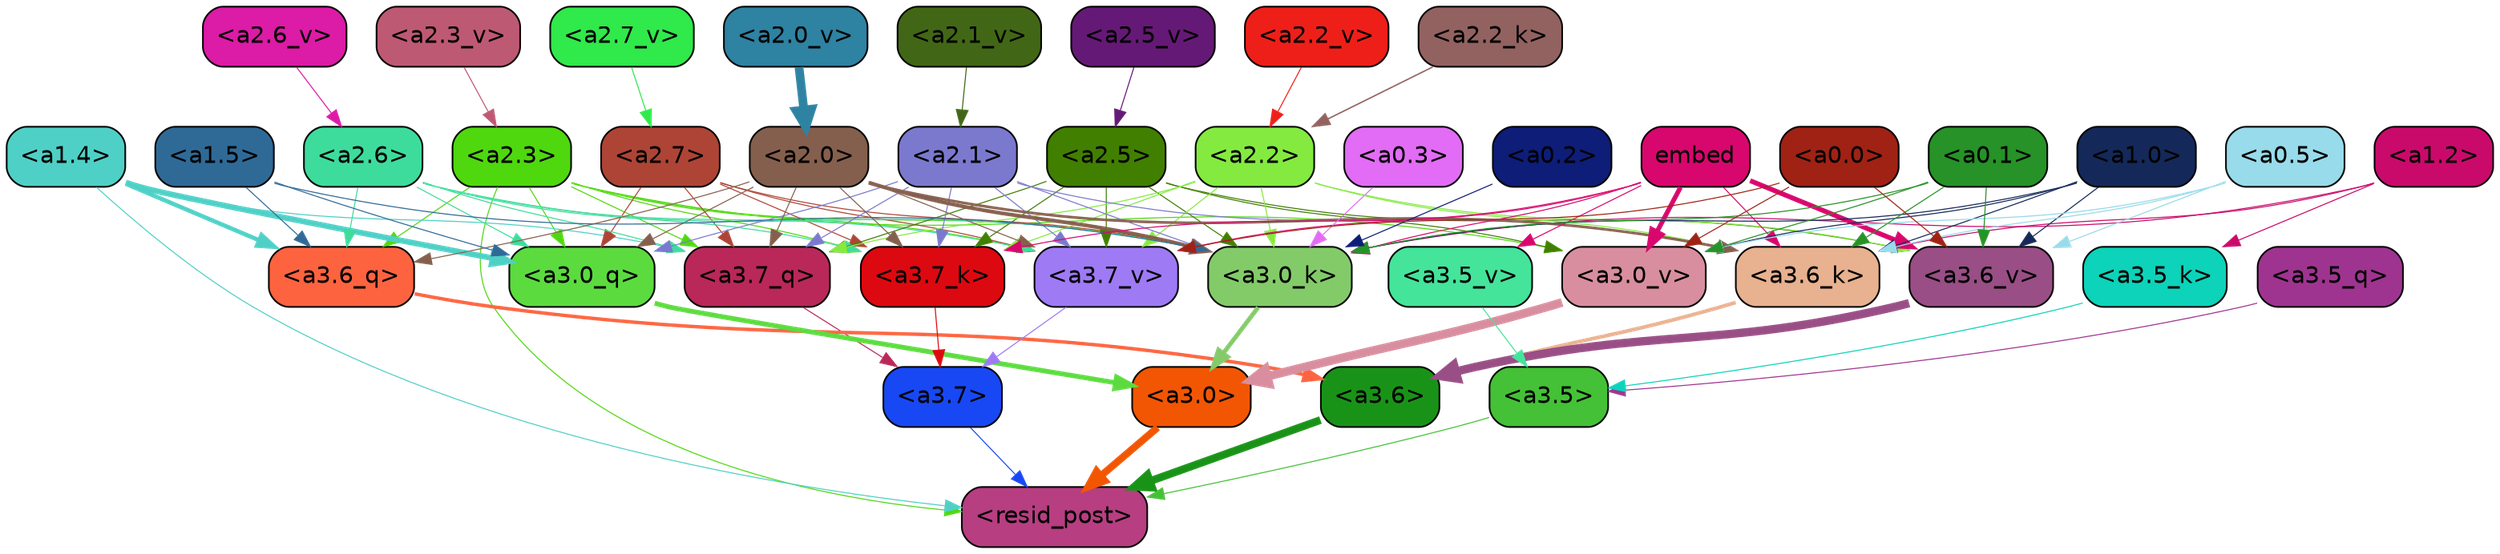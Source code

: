 strict digraph "" {
	graph [bgcolor=transparent,
		layout=dot,
		overlap=false,
		splines=true
	];
	"<a3.7>"	[color=black,
		fillcolor="#1748f3",
		fontname=Helvetica,
		shape=box,
		style="filled, rounded"];
	"<resid_post>"	[color=black,
		fillcolor="#b73e81",
		fontname=Helvetica,
		shape=box,
		style="filled, rounded"];
	"<a3.7>" -> "<resid_post>"	[color="#1748f3",
		penwidth=0.6];
	"<a3.6>"	[color=black,
		fillcolor="#199317",
		fontname=Helvetica,
		shape=box,
		style="filled, rounded"];
	"<a3.6>" -> "<resid_post>"	[color="#199317",
		penwidth=4.648244500160217];
	"<a3.5>"	[color=black,
		fillcolor="#44c136",
		fontname=Helvetica,
		shape=box,
		style="filled, rounded"];
	"<a3.5>" -> "<resid_post>"	[color="#44c136",
		penwidth=0.6];
	"<a3.0>"	[color=black,
		fillcolor="#f25603",
		fontname=Helvetica,
		shape=box,
		style="filled, rounded"];
	"<a3.0>" -> "<resid_post>"	[color="#f25603",
		penwidth=4.3288813829422];
	"<a2.3>"	[color=black,
		fillcolor="#4fd80e",
		fontname=Helvetica,
		shape=box,
		style="filled, rounded"];
	"<a2.3>" -> "<resid_post>"	[color="#4fd80e",
		penwidth=0.6];
	"<a3.7_q>"	[color=black,
		fillcolor="#b92858",
		fontname=Helvetica,
		shape=box,
		style="filled, rounded"];
	"<a2.3>" -> "<a3.7_q>"	[color="#4fd80e",
		penwidth=0.6];
	"<a3.6_q>"	[color=black,
		fillcolor="#fd633f",
		fontname=Helvetica,
		shape=box,
		style="filled, rounded"];
	"<a2.3>" -> "<a3.6_q>"	[color="#4fd80e",
		penwidth=0.6];
	"<a3.0_q>"	[color=black,
		fillcolor="#5cdb3f",
		fontname=Helvetica,
		shape=box,
		style="filled, rounded"];
	"<a2.3>" -> "<a3.0_q>"	[color="#4fd80e",
		penwidth=0.6];
	"<a3.7_k>"	[color=black,
		fillcolor="#dd0910",
		fontname=Helvetica,
		shape=box,
		style="filled, rounded"];
	"<a2.3>" -> "<a3.7_k>"	[color="#4fd80e",
		penwidth=0.6];
	"<a3.0_k>"	[color=black,
		fillcolor="#83cb69",
		fontname=Helvetica,
		shape=box,
		style="filled, rounded"];
	"<a2.3>" -> "<a3.0_k>"	[color="#4fd80e",
		penwidth=0.6];
	"<a3.7_v>"	[color=black,
		fillcolor="#9e7af5",
		fontname=Helvetica,
		shape=box,
		style="filled, rounded"];
	"<a2.3>" -> "<a3.7_v>"	[color="#4fd80e",
		penwidth=0.6];
	"<a3.0_v>"	[color=black,
		fillcolor="#d88e9e",
		fontname=Helvetica,
		shape=box,
		style="filled, rounded"];
	"<a2.3>" -> "<a3.0_v>"	[color="#4fd80e",
		penwidth=0.6];
	"<a1.4>"	[color=black,
		fillcolor="#4fd0c6",
		fontname=Helvetica,
		shape=box,
		style="filled, rounded"];
	"<a1.4>" -> "<resid_post>"	[color="#4fd0c6",
		penwidth=0.6];
	"<a1.4>" -> "<a3.7_q>"	[color="#4fd0c6",
		penwidth=0.6];
	"<a1.4>" -> "<a3.6_q>"	[color="#4fd0c6",
		penwidth=2.5397292599081993];
	"<a1.4>" -> "<a3.0_q>"	[color="#4fd0c6",
		penwidth=3.3985572457313538];
	"<a3.7_q>" -> "<a3.7>"	[color="#b92858",
		penwidth=0.6];
	"<a3.6_q>" -> "<a3.6>"	[color="#fd633f",
		penwidth=2.03758105635643];
	"<a3.5_q>"	[color=black,
		fillcolor="#9f3490",
		fontname=Helvetica,
		shape=box,
		style="filled, rounded"];
	"<a3.5_q>" -> "<a3.5>"	[color="#9f3490",
		penwidth=0.6];
	"<a3.0_q>" -> "<a3.0>"	[color="#5cdb3f",
		penwidth=2.8638100624084473];
	"<a3.7_k>" -> "<a3.7>"	[color="#dd0910",
		penwidth=0.6];
	"<a3.6_k>"	[color=black,
		fillcolor="#e8b18f",
		fontname=Helvetica,
		shape=box,
		style="filled, rounded"];
	"<a3.6_k>" -> "<a3.6>"	[color="#e8b18f",
		penwidth=2.174198240041733];
	"<a3.5_k>"	[color=black,
		fillcolor="#0cd3b9",
		fontname=Helvetica,
		shape=box,
		style="filled, rounded"];
	"<a3.5_k>" -> "<a3.5>"	[color="#0cd3b9",
		penwidth=0.6];
	"<a3.0_k>" -> "<a3.0>"	[color="#83cb69",
		penwidth=2.6274144649505615];
	"<a3.7_v>" -> "<a3.7>"	[color="#9e7af5",
		penwidth=0.6];
	"<a3.6_v>"	[color=black,
		fillcolor="#994e85",
		fontname=Helvetica,
		shape=box,
		style="filled, rounded"];
	"<a3.6_v>" -> "<a3.6>"	[color="#994e85",
		penwidth=5.002329230308533];
	"<a3.5_v>"	[color=black,
		fillcolor="#44e49b",
		fontname=Helvetica,
		shape=box,
		style="filled, rounded"];
	"<a3.5_v>" -> "<a3.5>"	[color="#44e49b",
		penwidth=0.6];
	"<a3.0_v>" -> "<a3.0>"	[color="#d88e9e",
		penwidth=5.188832879066467];
	"<a2.7>"	[color=black,
		fillcolor="#ae4435",
		fontname=Helvetica,
		shape=box,
		style="filled, rounded"];
	"<a2.7>" -> "<a3.7_q>"	[color="#ae4435",
		penwidth=0.6];
	"<a2.7>" -> "<a3.0_q>"	[color="#ae4435",
		penwidth=0.6];
	"<a2.7>" -> "<a3.7_k>"	[color="#ae4435",
		penwidth=0.6];
	"<a2.7>" -> "<a3.0_k>"	[color="#ae4435",
		penwidth=0.6];
	"<a2.7>" -> "<a3.7_v>"	[color="#ae4435",
		penwidth=0.6];
	"<a2.6>"	[color=black,
		fillcolor="#3edc9c",
		fontname=Helvetica,
		shape=box,
		style="filled, rounded"];
	"<a2.6>" -> "<a3.7_q>"	[color="#3edc9c",
		penwidth=0.6];
	"<a2.6>" -> "<a3.6_q>"	[color="#3edc9c",
		penwidth=0.6];
	"<a2.6>" -> "<a3.0_q>"	[color="#3edc9c",
		penwidth=0.6];
	"<a2.6>" -> "<a3.7_k>"	[color="#3edc9c",
		penwidth=0.6];
	"<a2.6>" -> "<a3.0_k>"	[color="#3edc9c",
		penwidth=0.6];
	"<a2.6>" -> "<a3.7_v>"	[color="#3edc9c",
		penwidth=0.6];
	"<a2.5>"	[color=black,
		fillcolor="#417f00",
		fontname=Helvetica,
		shape=box,
		style="filled, rounded"];
	"<a2.5>" -> "<a3.7_q>"	[color="#417f00",
		penwidth=0.6];
	"<a2.5>" -> "<a3.7_k>"	[color="#417f00",
		penwidth=0.6];
	"<a2.5>" -> "<a3.0_k>"	[color="#417f00",
		penwidth=0.6];
	"<a2.5>" -> "<a3.7_v>"	[color="#417f00",
		penwidth=0.6];
	"<a2.5>" -> "<a3.6_v>"	[color="#417f00",
		penwidth=0.6];
	"<a2.5>" -> "<a3.0_v>"	[color="#417f00",
		penwidth=0.6];
	"<a2.2>"	[color=black,
		fillcolor="#84ea40",
		fontname=Helvetica,
		shape=box,
		style="filled, rounded"];
	"<a2.2>" -> "<a3.7_q>"	[color="#84ea40",
		penwidth=0.6];
	"<a2.2>" -> "<a3.7_k>"	[color="#84ea40",
		penwidth=0.6];
	"<a2.2>" -> "<a3.6_k>"	[color="#84ea40",
		penwidth=0.6];
	"<a2.2>" -> "<a3.0_k>"	[color="#84ea40",
		penwidth=0.6];
	"<a2.2>" -> "<a3.7_v>"	[color="#84ea40",
		penwidth=0.6];
	"<a2.2>" -> "<a3.6_v>"	[color="#84ea40",
		penwidth=0.6];
	"<a2.1>"	[color=black,
		fillcolor="#7b79ce",
		fontname=Helvetica,
		shape=box,
		style="filled, rounded"];
	"<a2.1>" -> "<a3.7_q>"	[color="#7b79ce",
		penwidth=0.6];
	"<a2.1>" -> "<a3.0_q>"	[color="#7b79ce",
		penwidth=0.6];
	"<a2.1>" -> "<a3.7_k>"	[color="#7b79ce",
		penwidth=0.6];
	"<a2.1>" -> "<a3.6_k>"	[color="#7b79ce",
		penwidth=0.6];
	"<a2.1>" -> "<a3.0_k>"	[color="#7b79ce",
		penwidth=0.6];
	"<a2.1>" -> "<a3.7_v>"	[color="#7b79ce",
		penwidth=0.6];
	"<a2.0>"	[color=black,
		fillcolor="#855f4d",
		fontname=Helvetica,
		shape=box,
		style="filled, rounded"];
	"<a2.0>" -> "<a3.7_q>"	[color="#855f4d",
		penwidth=0.6];
	"<a2.0>" -> "<a3.6_q>"	[color="#855f4d",
		penwidth=0.6];
	"<a2.0>" -> "<a3.0_q>"	[color="#855f4d",
		penwidth=0.6];
	"<a2.0>" -> "<a3.7_k>"	[color="#855f4d",
		penwidth=0.6];
	"<a2.0>" -> "<a3.6_k>"	[color="#855f4d",
		penwidth=1.5717863738536835];
	"<a2.0>" -> "<a3.0_k>"	[color="#855f4d",
		penwidth=2.205150544643402];
	"<a2.0>" -> "<a3.7_v>"	[color="#855f4d",
		penwidth=0.6];
	"<a1.5>"	[color=black,
		fillcolor="#2f6a97",
		fontname=Helvetica,
		shape=box,
		style="filled, rounded"];
	"<a1.5>" -> "<a3.6_q>"	[color="#2f6a97",
		penwidth=0.6];
	"<a1.5>" -> "<a3.0_q>"	[color="#2f6a97",
		penwidth=0.6];
	"<a1.5>" -> "<a3.0_k>"	[color="#2f6a97",
		penwidth=0.6];
	embed	[color=black,
		fillcolor="#d8076d",
		fontname=Helvetica,
		shape=box,
		style="filled, rounded"];
	embed -> "<a3.7_k>"	[color="#d8076d",
		penwidth=0.6];
	embed -> "<a3.6_k>"	[color="#d8076d",
		penwidth=0.6];
	embed -> "<a3.0_k>"	[color="#d8076d",
		penwidth=0.6];
	embed -> "<a3.7_v>"	[color="#d8076d",
		penwidth=0.6];
	embed -> "<a3.6_v>"	[color="#d8076d",
		penwidth=2.882729172706604];
	embed -> "<a3.5_v>"	[color="#d8076d",
		penwidth=0.6];
	embed -> "<a3.0_v>"	[color="#d8076d",
		penwidth=2.812090039253235];
	"<a1.2>"	[color=black,
		fillcolor="#ca0a6b",
		fontname=Helvetica,
		shape=box,
		style="filled, rounded"];
	"<a1.2>" -> "<a3.6_k>"	[color="#ca0a6b",
		penwidth=0.6];
	"<a1.2>" -> "<a3.5_k>"	[color="#ca0a6b",
		penwidth=0.6];
	"<a1.2>" -> "<a3.0_k>"	[color="#ca0a6b",
		penwidth=0.6];
	"<a1.0>"	[color=black,
		fillcolor="#142959",
		fontname=Helvetica,
		shape=box,
		style="filled, rounded"];
	"<a1.0>" -> "<a3.6_k>"	[color="#142959",
		penwidth=0.6];
	"<a1.0>" -> "<a3.0_k>"	[color="#142959",
		penwidth=0.6];
	"<a1.0>" -> "<a3.6_v>"	[color="#142959",
		penwidth=0.6];
	"<a1.0>" -> "<a3.0_v>"	[color="#142959",
		penwidth=0.6];
	"<a0.5>"	[color=black,
		fillcolor="#98dbea",
		fontname=Helvetica,
		shape=box,
		style="filled, rounded"];
	"<a0.5>" -> "<a3.6_k>"	[color="#98dbea",
		penwidth=0.6];
	"<a0.5>" -> "<a3.6_v>"	[color="#98dbea",
		penwidth=0.6];
	"<a0.5>" -> "<a3.0_v>"	[color="#98dbea",
		penwidth=0.6281400918960571];
	"<a0.1>"	[color=black,
		fillcolor="#269227",
		fontname=Helvetica,
		shape=box,
		style="filled, rounded"];
	"<a0.1>" -> "<a3.6_k>"	[color="#269227",
		penwidth=0.6];
	"<a0.1>" -> "<a3.0_k>"	[color="#269227",
		penwidth=0.6];
	"<a0.1>" -> "<a3.6_v>"	[color="#269227",
		penwidth=0.6];
	"<a0.1>" -> "<a3.0_v>"	[color="#269227",
		penwidth=0.6];
	"<a0.3>"	[color=black,
		fillcolor="#e26cf5",
		fontname=Helvetica,
		shape=box,
		style="filled, rounded"];
	"<a0.3>" -> "<a3.0_k>"	[color="#e26cf5",
		penwidth=0.6];
	"<a0.2>"	[color=black,
		fillcolor="#0d1d78",
		fontname=Helvetica,
		shape=box,
		style="filled, rounded"];
	"<a0.2>" -> "<a3.0_k>"	[color="#0d1d78",
		penwidth=0.6];
	"<a0.0>"	[color=black,
		fillcolor="#9f2214",
		fontname=Helvetica,
		shape=box,
		style="filled, rounded"];
	"<a0.0>" -> "<a3.7_v>"	[color="#9f2214",
		penwidth=0.6];
	"<a0.0>" -> "<a3.6_v>"	[color="#9f2214",
		penwidth=0.6];
	"<a0.0>" -> "<a3.0_v>"	[color="#9f2214",
		penwidth=0.6];
	"<a2.2_k>"	[color=black,
		fillcolor="#926260",
		fontname=Helvetica,
		shape=box,
		style="filled, rounded"];
	"<a2.2_k>" -> "<a2.2>"	[color="#926260",
		penwidth=0.8337457180023193];
	"<a2.7_v>"	[color=black,
		fillcolor="#30e94b",
		fontname=Helvetica,
		shape=box,
		style="filled, rounded"];
	"<a2.7_v>" -> "<a2.7>"	[color="#30e94b",
		penwidth=0.6];
	"<a2.6_v>"	[color=black,
		fillcolor="#dc1ba6",
		fontname=Helvetica,
		shape=box,
		style="filled, rounded"];
	"<a2.6_v>" -> "<a2.6>"	[color="#dc1ba6",
		penwidth=0.6];
	"<a2.5_v>"	[color=black,
		fillcolor="#651976",
		fontname=Helvetica,
		shape=box,
		style="filled, rounded"];
	"<a2.5_v>" -> "<a2.5>"	[color="#651976",
		penwidth=0.6];
	"<a2.3_v>"	[color=black,
		fillcolor="#be5973",
		fontname=Helvetica,
		shape=box,
		style="filled, rounded"];
	"<a2.3_v>" -> "<a2.3>"	[color="#be5973",
		penwidth=0.6];
	"<a2.2_v>"	[color=black,
		fillcolor="#ee1f19",
		fontname=Helvetica,
		shape=box,
		style="filled, rounded"];
	"<a2.2_v>" -> "<a2.2>"	[color="#ee1f19",
		penwidth=0.6];
	"<a2.1_v>"	[color=black,
		fillcolor="#416716",
		fontname=Helvetica,
		shape=box,
		style="filled, rounded"];
	"<a2.1_v>" -> "<a2.1>"	[color="#416716",
		penwidth=0.6];
	"<a2.0_v>"	[color=black,
		fillcolor="#2e82a2",
		fontname=Helvetica,
		shape=box,
		style="filled, rounded"];
	"<a2.0_v>" -> "<a2.0>"	[color="#2e82a2",
		penwidth=5.211444020271301];
}
